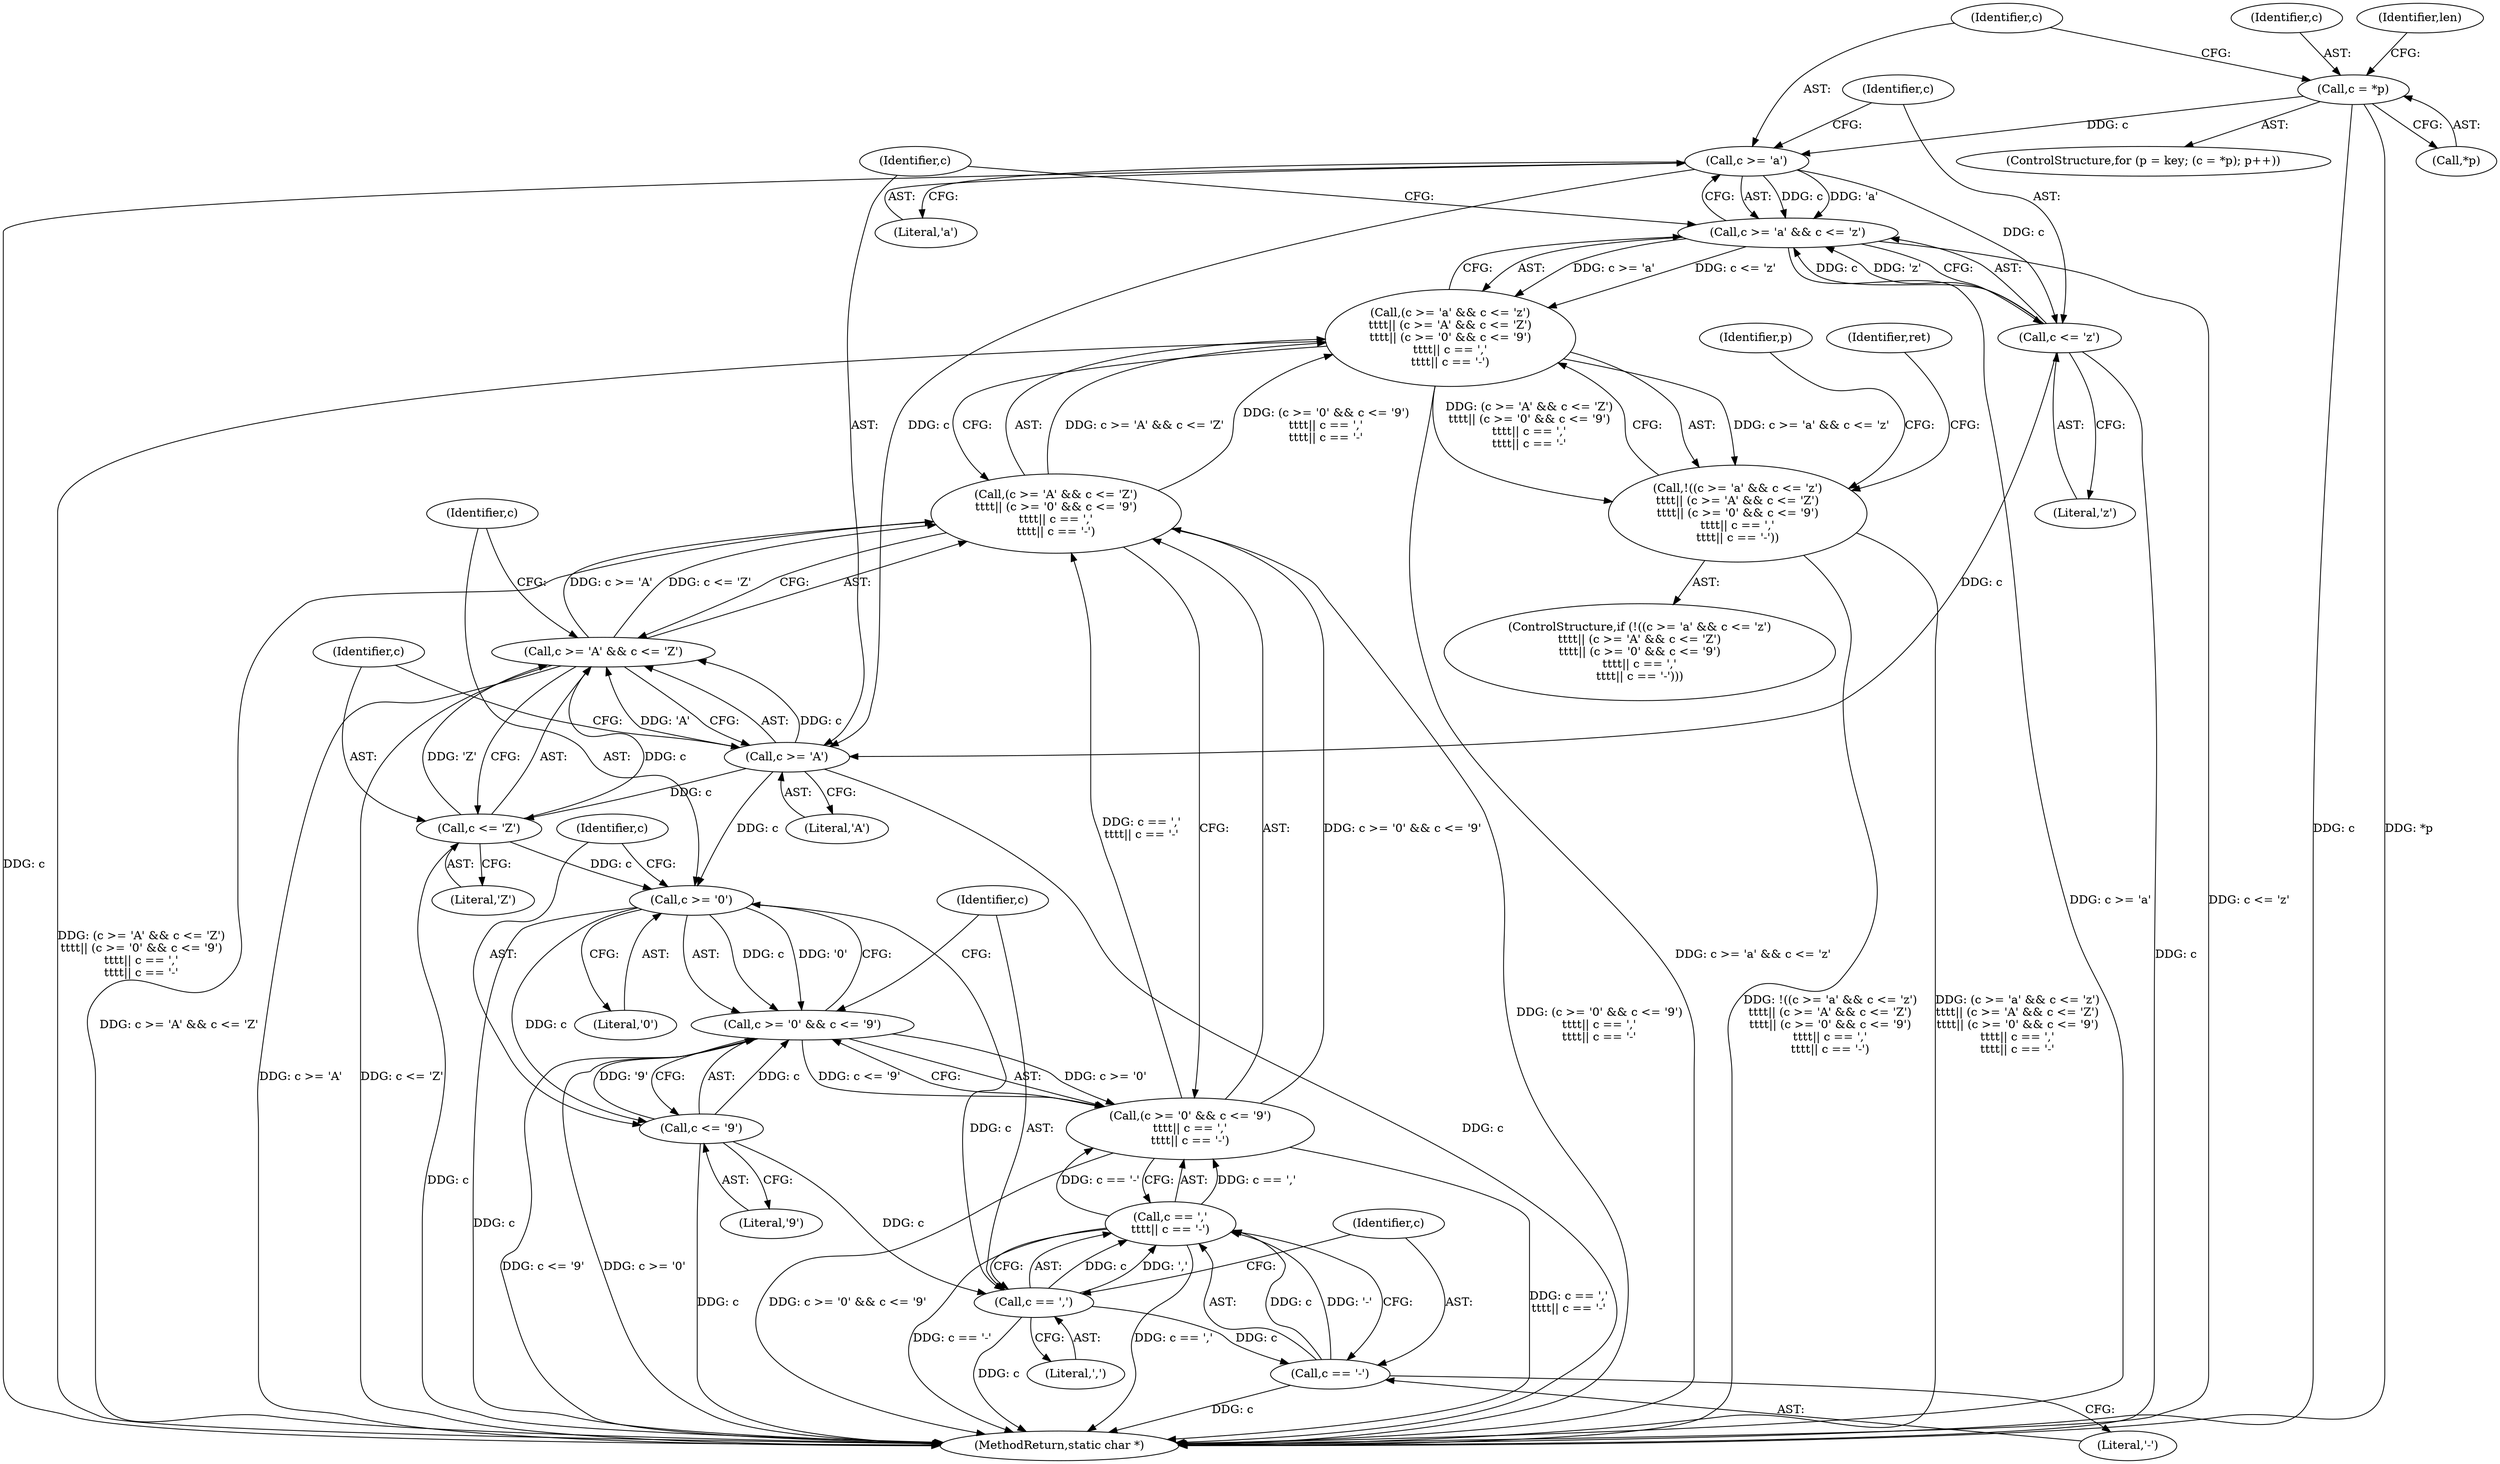 digraph "0_php_25e8fcc88fa20dc9d4c47184471003f436927cde@pointer" {
"1000122" [label="(Call,c = *p)"];
"1000133" [label="(Call,c >= 'a')"];
"1000132" [label="(Call,c >= 'a' && c <= 'z')"];
"1000131" [label="(Call,(c >= 'a' && c <= 'z')\n\t\t\t\t|| (c >= 'A' && c <= 'Z')\n\t\t\t\t|| (c >= '0' && c <= '9')\n\t\t\t\t|| c == ','\n\t\t\t\t|| c == '-')"];
"1000130" [label="(Call,!((c >= 'a' && c <= 'z')\n\t\t\t\t|| (c >= 'A' && c <= 'Z')\n\t\t\t\t|| (c >= '0' && c <= '9')\n\t\t\t\t|| c == ','\n\t\t\t\t|| c == '-'))"];
"1000136" [label="(Call,c <= 'z')"];
"1000141" [label="(Call,c >= 'A')"];
"1000140" [label="(Call,c >= 'A' && c <= 'Z')"];
"1000139" [label="(Call,(c >= 'A' && c <= 'Z')\n\t\t\t\t|| (c >= '0' && c <= '9')\n\t\t\t\t|| c == ','\n\t\t\t\t|| c == '-')"];
"1000144" [label="(Call,c <= 'Z')"];
"1000149" [label="(Call,c >= '0')"];
"1000148" [label="(Call,c >= '0' && c <= '9')"];
"1000147" [label="(Call,(c >= '0' && c <= '9')\n\t\t\t\t|| c == ','\n\t\t\t\t|| c == '-')"];
"1000152" [label="(Call,c <= '9')"];
"1000156" [label="(Call,c == ',')"];
"1000155" [label="(Call,c == ','\n\t\t\t\t|| c == '-')"];
"1000159" [label="(Call,c == '-')"];
"1000145" [label="(Identifier,c)"];
"1000154" [label="(Literal,'9')"];
"1000149" [label="(Call,c >= '0')"];
"1000146" [label="(Literal,'Z')"];
"1000142" [label="(Identifier,c)"];
"1000137" [label="(Identifier,c)"];
"1000161" [label="(Literal,'-')"];
"1000124" [label="(Call,*p)"];
"1000130" [label="(Call,!((c >= 'a' && c <= 'z')\n\t\t\t\t|| (c >= 'A' && c <= 'Z')\n\t\t\t\t|| (c >= '0' && c <= '9')\n\t\t\t\t|| c == ','\n\t\t\t\t|| c == '-'))"];
"1000140" [label="(Call,c >= 'A' && c <= 'Z')"];
"1000148" [label="(Call,c >= '0' && c <= '9')"];
"1000122" [label="(Call,c = *p)"];
"1000168" [label="(Identifier,len)"];
"1000144" [label="(Call,c <= 'Z')"];
"1000155" [label="(Call,c == ','\n\t\t\t\t|| c == '-')"];
"1000153" [label="(Identifier,c)"];
"1000150" [label="(Identifier,c)"];
"1000127" [label="(Identifier,p)"];
"1000151" [label="(Literal,'0')"];
"1000147" [label="(Call,(c >= '0' && c <= '9')\n\t\t\t\t|| c == ','\n\t\t\t\t|| c == '-')"];
"1000158" [label="(Literal,',')"];
"1000160" [label="(Identifier,c)"];
"1000135" [label="(Literal,'a')"];
"1000139" [label="(Call,(c >= 'A' && c <= 'Z')\n\t\t\t\t|| (c >= '0' && c <= '9')\n\t\t\t\t|| c == ','\n\t\t\t\t|| c == '-')"];
"1000118" [label="(ControlStructure,for (p = key; (c = *p); p++))"];
"1000143" [label="(Literal,'A')"];
"1000136" [label="(Call,c <= 'z')"];
"1000159" [label="(Call,c == '-')"];
"1000131" [label="(Call,(c >= 'a' && c <= 'z')\n\t\t\t\t|| (c >= 'A' && c <= 'Z')\n\t\t\t\t|| (c >= '0' && c <= '9')\n\t\t\t\t|| c == ','\n\t\t\t\t|| c == '-')"];
"1000132" [label="(Call,c >= 'a' && c <= 'z')"];
"1000133" [label="(Call,c >= 'a')"];
"1000157" [label="(Identifier,c)"];
"1000164" [label="(Identifier,ret)"];
"1000141" [label="(Call,c >= 'A')"];
"1000152" [label="(Call,c <= '9')"];
"1000134" [label="(Identifier,c)"];
"1000156" [label="(Call,c == ',')"];
"1000138" [label="(Literal,'z')"];
"1000123" [label="(Identifier,c)"];
"1000528" [label="(MethodReturn,static char *)"];
"1000129" [label="(ControlStructure,if (!((c >= 'a' && c <= 'z')\n\t\t\t\t|| (c >= 'A' && c <= 'Z')\n\t\t\t\t|| (c >= '0' && c <= '9')\n\t\t\t\t|| c == ','\n\t\t\t\t|| c == '-')))"];
"1000122" -> "1000118"  [label="AST: "];
"1000122" -> "1000124"  [label="CFG: "];
"1000123" -> "1000122"  [label="AST: "];
"1000124" -> "1000122"  [label="AST: "];
"1000134" -> "1000122"  [label="CFG: "];
"1000168" -> "1000122"  [label="CFG: "];
"1000122" -> "1000528"  [label="DDG: c"];
"1000122" -> "1000528"  [label="DDG: *p"];
"1000122" -> "1000133"  [label="DDG: c"];
"1000133" -> "1000132"  [label="AST: "];
"1000133" -> "1000135"  [label="CFG: "];
"1000134" -> "1000133"  [label="AST: "];
"1000135" -> "1000133"  [label="AST: "];
"1000137" -> "1000133"  [label="CFG: "];
"1000132" -> "1000133"  [label="CFG: "];
"1000133" -> "1000528"  [label="DDG: c"];
"1000133" -> "1000132"  [label="DDG: c"];
"1000133" -> "1000132"  [label="DDG: 'a'"];
"1000133" -> "1000136"  [label="DDG: c"];
"1000133" -> "1000141"  [label="DDG: c"];
"1000132" -> "1000131"  [label="AST: "];
"1000132" -> "1000136"  [label="CFG: "];
"1000136" -> "1000132"  [label="AST: "];
"1000142" -> "1000132"  [label="CFG: "];
"1000131" -> "1000132"  [label="CFG: "];
"1000132" -> "1000528"  [label="DDG: c >= 'a'"];
"1000132" -> "1000528"  [label="DDG: c <= 'z'"];
"1000132" -> "1000131"  [label="DDG: c >= 'a'"];
"1000132" -> "1000131"  [label="DDG: c <= 'z'"];
"1000136" -> "1000132"  [label="DDG: c"];
"1000136" -> "1000132"  [label="DDG: 'z'"];
"1000131" -> "1000130"  [label="AST: "];
"1000131" -> "1000139"  [label="CFG: "];
"1000139" -> "1000131"  [label="AST: "];
"1000130" -> "1000131"  [label="CFG: "];
"1000131" -> "1000528"  [label="DDG: c >= 'a' && c <= 'z'"];
"1000131" -> "1000528"  [label="DDG: (c >= 'A' && c <= 'Z')\n\t\t\t\t|| (c >= '0' && c <= '9')\n\t\t\t\t|| c == ','\n\t\t\t\t|| c == '-'"];
"1000131" -> "1000130"  [label="DDG: c >= 'a' && c <= 'z'"];
"1000131" -> "1000130"  [label="DDG: (c >= 'A' && c <= 'Z')\n\t\t\t\t|| (c >= '0' && c <= '9')\n\t\t\t\t|| c == ','\n\t\t\t\t|| c == '-'"];
"1000139" -> "1000131"  [label="DDG: c >= 'A' && c <= 'Z'"];
"1000139" -> "1000131"  [label="DDG: (c >= '0' && c <= '9')\n\t\t\t\t|| c == ','\n\t\t\t\t|| c == '-'"];
"1000130" -> "1000129"  [label="AST: "];
"1000164" -> "1000130"  [label="CFG: "];
"1000127" -> "1000130"  [label="CFG: "];
"1000130" -> "1000528"  [label="DDG: !((c >= 'a' && c <= 'z')\n\t\t\t\t|| (c >= 'A' && c <= 'Z')\n\t\t\t\t|| (c >= '0' && c <= '9')\n\t\t\t\t|| c == ','\n\t\t\t\t|| c == '-')"];
"1000130" -> "1000528"  [label="DDG: (c >= 'a' && c <= 'z')\n\t\t\t\t|| (c >= 'A' && c <= 'Z')\n\t\t\t\t|| (c >= '0' && c <= '9')\n\t\t\t\t|| c == ','\n\t\t\t\t|| c == '-'"];
"1000136" -> "1000138"  [label="CFG: "];
"1000137" -> "1000136"  [label="AST: "];
"1000138" -> "1000136"  [label="AST: "];
"1000136" -> "1000528"  [label="DDG: c"];
"1000136" -> "1000141"  [label="DDG: c"];
"1000141" -> "1000140"  [label="AST: "];
"1000141" -> "1000143"  [label="CFG: "];
"1000142" -> "1000141"  [label="AST: "];
"1000143" -> "1000141"  [label="AST: "];
"1000145" -> "1000141"  [label="CFG: "];
"1000140" -> "1000141"  [label="CFG: "];
"1000141" -> "1000528"  [label="DDG: c"];
"1000141" -> "1000140"  [label="DDG: c"];
"1000141" -> "1000140"  [label="DDG: 'A'"];
"1000141" -> "1000144"  [label="DDG: c"];
"1000141" -> "1000149"  [label="DDG: c"];
"1000140" -> "1000139"  [label="AST: "];
"1000140" -> "1000144"  [label="CFG: "];
"1000144" -> "1000140"  [label="AST: "];
"1000150" -> "1000140"  [label="CFG: "];
"1000139" -> "1000140"  [label="CFG: "];
"1000140" -> "1000528"  [label="DDG: c >= 'A'"];
"1000140" -> "1000528"  [label="DDG: c <= 'Z'"];
"1000140" -> "1000139"  [label="DDG: c >= 'A'"];
"1000140" -> "1000139"  [label="DDG: c <= 'Z'"];
"1000144" -> "1000140"  [label="DDG: c"];
"1000144" -> "1000140"  [label="DDG: 'Z'"];
"1000139" -> "1000147"  [label="CFG: "];
"1000147" -> "1000139"  [label="AST: "];
"1000139" -> "1000528"  [label="DDG: c >= 'A' && c <= 'Z'"];
"1000139" -> "1000528"  [label="DDG: (c >= '0' && c <= '9')\n\t\t\t\t|| c == ','\n\t\t\t\t|| c == '-'"];
"1000147" -> "1000139"  [label="DDG: c >= '0' && c <= '9'"];
"1000147" -> "1000139"  [label="DDG: c == ','\n\t\t\t\t|| c == '-'"];
"1000144" -> "1000146"  [label="CFG: "];
"1000145" -> "1000144"  [label="AST: "];
"1000146" -> "1000144"  [label="AST: "];
"1000144" -> "1000528"  [label="DDG: c"];
"1000144" -> "1000149"  [label="DDG: c"];
"1000149" -> "1000148"  [label="AST: "];
"1000149" -> "1000151"  [label="CFG: "];
"1000150" -> "1000149"  [label="AST: "];
"1000151" -> "1000149"  [label="AST: "];
"1000153" -> "1000149"  [label="CFG: "];
"1000148" -> "1000149"  [label="CFG: "];
"1000149" -> "1000528"  [label="DDG: c"];
"1000149" -> "1000148"  [label="DDG: c"];
"1000149" -> "1000148"  [label="DDG: '0'"];
"1000149" -> "1000152"  [label="DDG: c"];
"1000149" -> "1000156"  [label="DDG: c"];
"1000148" -> "1000147"  [label="AST: "];
"1000148" -> "1000152"  [label="CFG: "];
"1000152" -> "1000148"  [label="AST: "];
"1000157" -> "1000148"  [label="CFG: "];
"1000147" -> "1000148"  [label="CFG: "];
"1000148" -> "1000528"  [label="DDG: c <= '9'"];
"1000148" -> "1000528"  [label="DDG: c >= '0'"];
"1000148" -> "1000147"  [label="DDG: c >= '0'"];
"1000148" -> "1000147"  [label="DDG: c <= '9'"];
"1000152" -> "1000148"  [label="DDG: c"];
"1000152" -> "1000148"  [label="DDG: '9'"];
"1000147" -> "1000155"  [label="CFG: "];
"1000155" -> "1000147"  [label="AST: "];
"1000147" -> "1000528"  [label="DDG: c == ','\n\t\t\t\t|| c == '-'"];
"1000147" -> "1000528"  [label="DDG: c >= '0' && c <= '9'"];
"1000155" -> "1000147"  [label="DDG: c == ','"];
"1000155" -> "1000147"  [label="DDG: c == '-'"];
"1000152" -> "1000154"  [label="CFG: "];
"1000153" -> "1000152"  [label="AST: "];
"1000154" -> "1000152"  [label="AST: "];
"1000152" -> "1000528"  [label="DDG: c"];
"1000152" -> "1000156"  [label="DDG: c"];
"1000156" -> "1000155"  [label="AST: "];
"1000156" -> "1000158"  [label="CFG: "];
"1000157" -> "1000156"  [label="AST: "];
"1000158" -> "1000156"  [label="AST: "];
"1000160" -> "1000156"  [label="CFG: "];
"1000155" -> "1000156"  [label="CFG: "];
"1000156" -> "1000528"  [label="DDG: c"];
"1000156" -> "1000155"  [label="DDG: c"];
"1000156" -> "1000155"  [label="DDG: ','"];
"1000156" -> "1000159"  [label="DDG: c"];
"1000155" -> "1000159"  [label="CFG: "];
"1000159" -> "1000155"  [label="AST: "];
"1000155" -> "1000528"  [label="DDG: c == '-'"];
"1000155" -> "1000528"  [label="DDG: c == ','"];
"1000159" -> "1000155"  [label="DDG: c"];
"1000159" -> "1000155"  [label="DDG: '-'"];
"1000159" -> "1000161"  [label="CFG: "];
"1000160" -> "1000159"  [label="AST: "];
"1000161" -> "1000159"  [label="AST: "];
"1000159" -> "1000528"  [label="DDG: c"];
}
